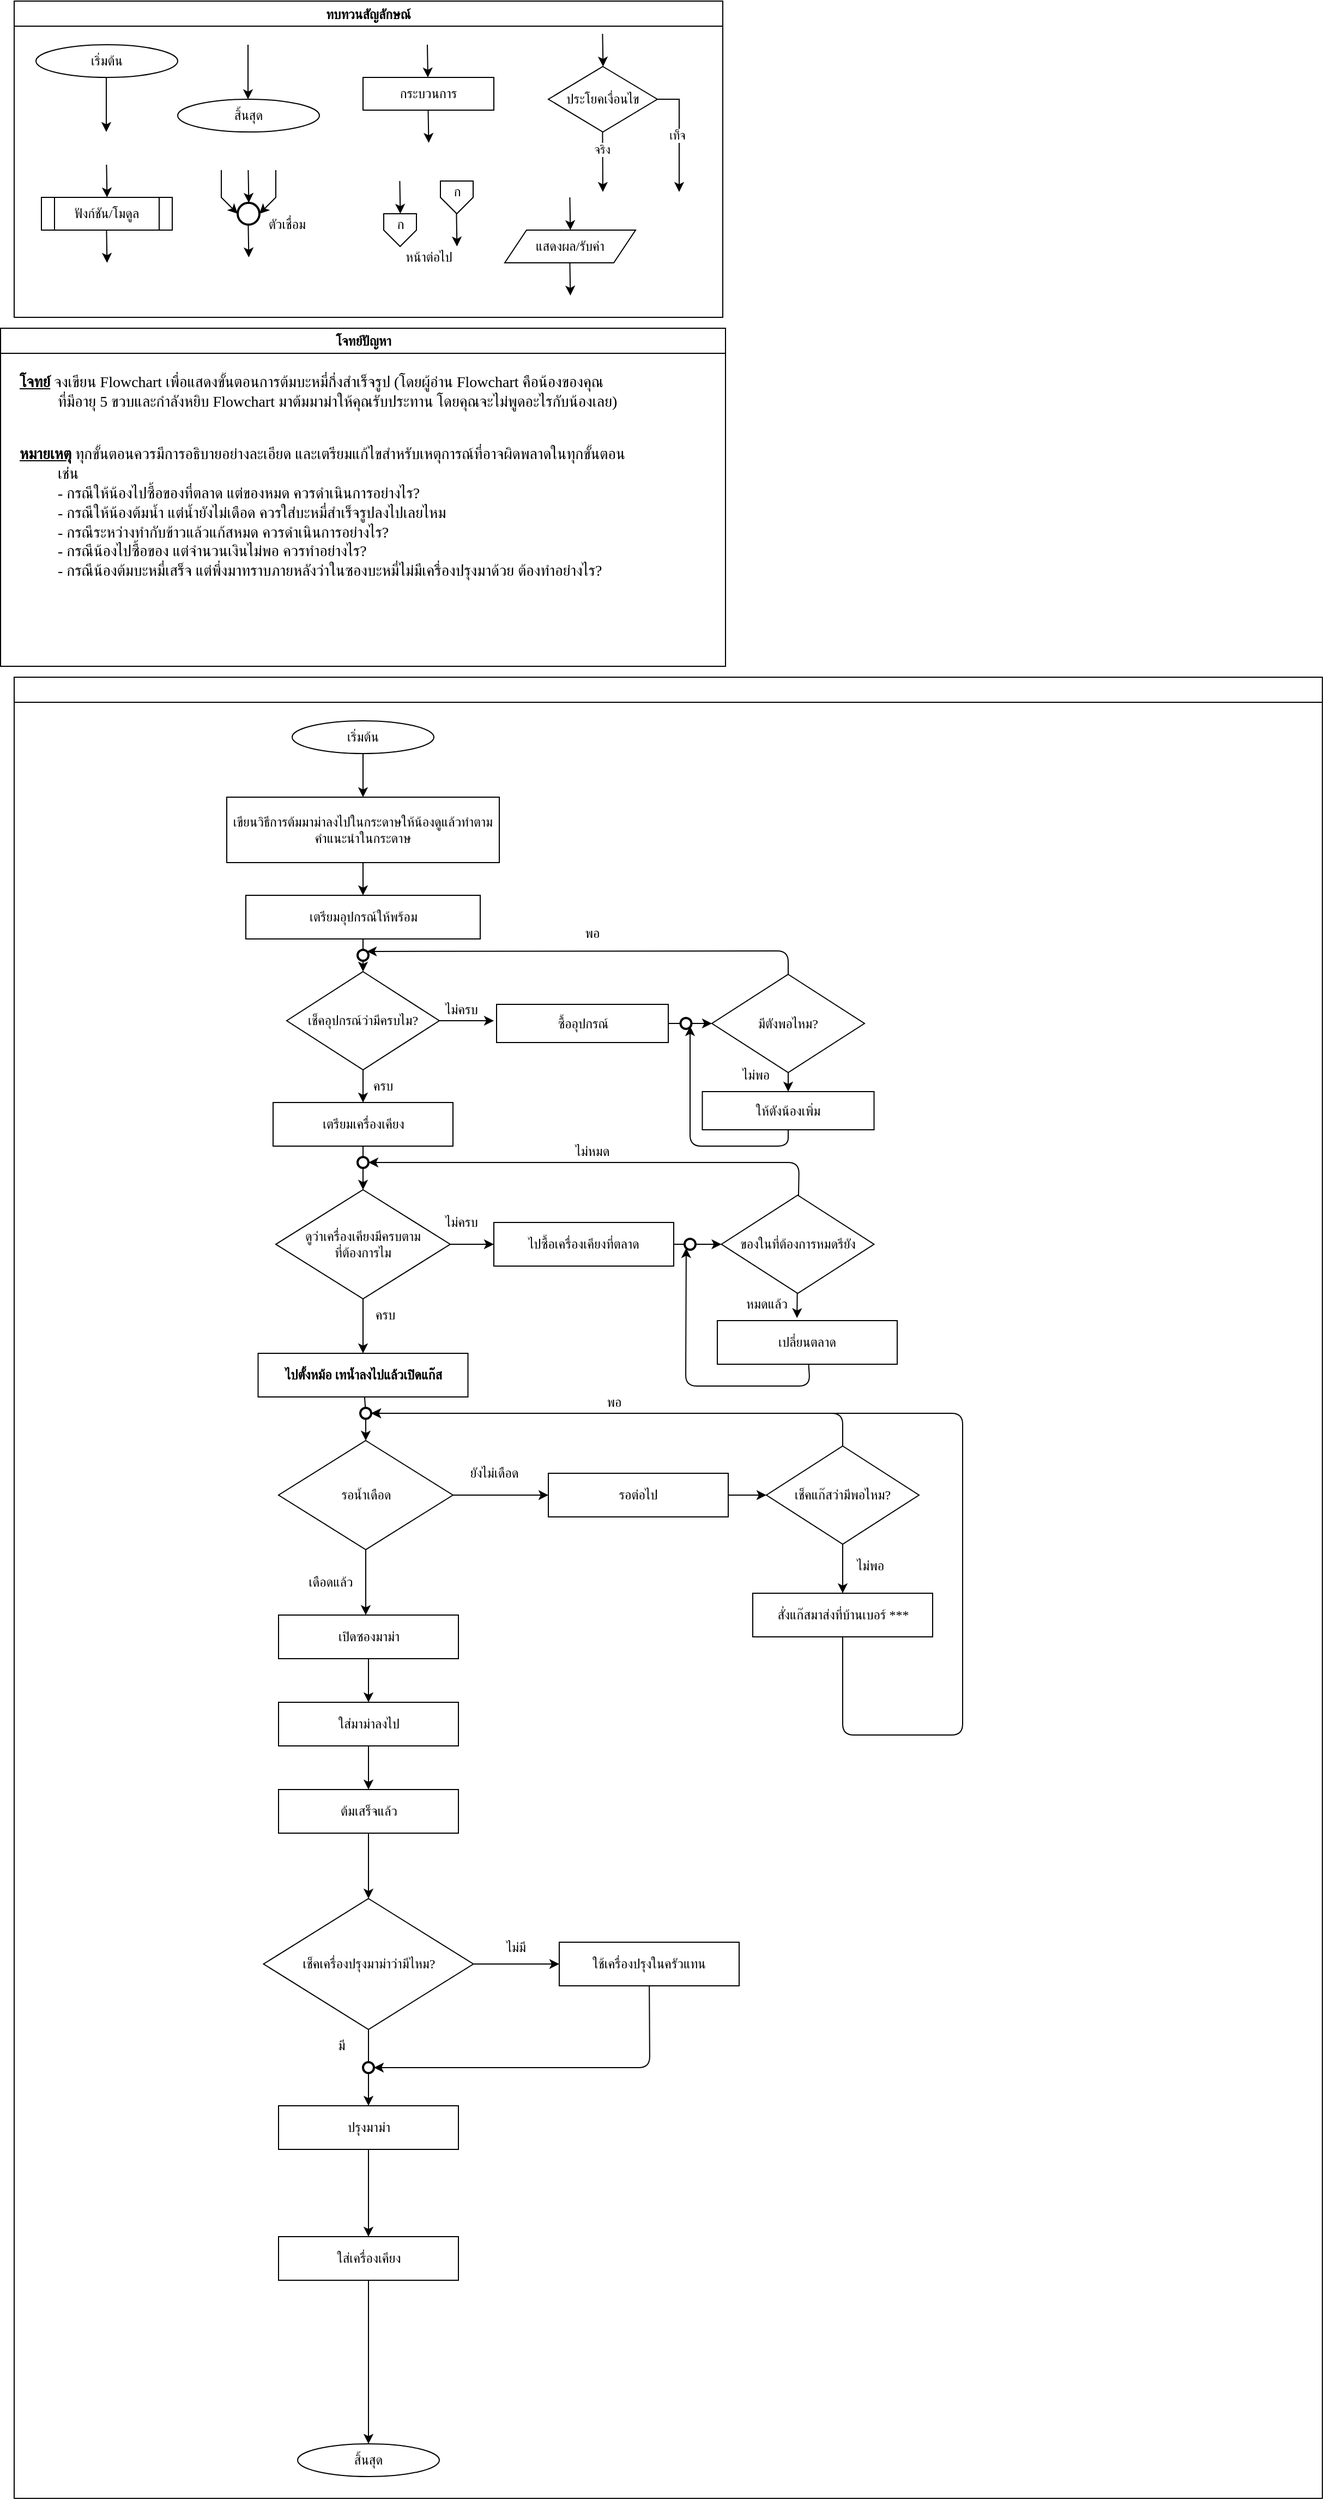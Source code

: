 <mxfile>
    <diagram id="C5RBs43oDa-KdzZeNtuy" name="Page-1">
        <mxGraphModel dx="1453" dy="473" grid="1" gridSize="10" guides="1" tooltips="1" connect="1" arrows="1" fold="1" page="1" pageScale="1" pageWidth="827" pageHeight="1169" math="0" shadow="0">
            <root>
                <mxCell id="WIyWlLk6GJQsqaUBKTNV-0"/>
                <mxCell id="WIyWlLk6GJQsqaUBKTNV-1" parent="WIyWlLk6GJQsqaUBKTNV-0"/>
                <mxCell id="M7CGMbNuYNeq0SnUNNgH-6" value="ทบทวนสัญลักษณ์" style="swimlane;fontFamily=Sarabun;fontSource=https%3A%2F%2Ffonts.googleapis.com%2Fcss%3Ffamily%3DSarabun;" parent="WIyWlLk6GJQsqaUBKTNV-1" vertex="1">
                    <mxGeometry x="-720" y="20" width="650" height="290" as="geometry"/>
                </mxCell>
                <mxCell id="M7CGMbNuYNeq0SnUNNgH-2" value="&lt;font data-font-src=&quot;https://fonts.googleapis.com/css?family=Sarabun&quot; face=&quot;Sarabun&quot;&gt;เริ่มต้น&lt;/font&gt;" style="ellipse;whiteSpace=wrap;html=1;" parent="M7CGMbNuYNeq0SnUNNgH-6" vertex="1">
                    <mxGeometry x="20" y="40" width="130" height="30" as="geometry"/>
                </mxCell>
                <mxCell id="M7CGMbNuYNeq0SnUNNgH-5" value="" style="endArrow=classic;html=1;rounded=0;" parent="M7CGMbNuYNeq0SnUNNgH-6" edge="1">
                    <mxGeometry width="50" height="50" relative="1" as="geometry">
                        <mxPoint x="84.5" y="70" as="sourcePoint"/>
                        <mxPoint x="84.5" y="120" as="targetPoint"/>
                    </mxGeometry>
                </mxCell>
                <mxCell id="M7CGMbNuYNeq0SnUNNgH-3" value="&lt;font face=&quot;Sarabun&quot;&gt;สิ้นสุด&lt;/font&gt;" style="ellipse;whiteSpace=wrap;html=1;" parent="M7CGMbNuYNeq0SnUNNgH-6" vertex="1">
                    <mxGeometry x="150" y="90" width="130" height="30" as="geometry"/>
                </mxCell>
                <mxCell id="M7CGMbNuYNeq0SnUNNgH-4" value="" style="endArrow=classic;html=1;rounded=0;" parent="M7CGMbNuYNeq0SnUNNgH-6" edge="1">
                    <mxGeometry width="50" height="50" relative="1" as="geometry">
                        <mxPoint x="214.5" y="40" as="sourcePoint"/>
                        <mxPoint x="214.5" y="90" as="targetPoint"/>
                    </mxGeometry>
                </mxCell>
                <mxCell id="mvioNwK95yMqdUQ73LqQ-0" value="กระบวนการ" style="rounded=0;whiteSpace=wrap;html=1;fontFamily=Sarabun;fontSource=https%3A%2F%2Ffonts.googleapis.com%2Fcss%3Ffamily%3DSarabun;" parent="M7CGMbNuYNeq0SnUNNgH-6" vertex="1">
                    <mxGeometry x="320" y="70" width="120" height="30" as="geometry"/>
                </mxCell>
                <mxCell id="mvioNwK95yMqdUQ73LqQ-1" value="" style="endArrow=classic;html=1;rounded=0;" parent="M7CGMbNuYNeq0SnUNNgH-6" edge="1">
                    <mxGeometry width="50" height="50" relative="1" as="geometry">
                        <mxPoint x="379" y="40" as="sourcePoint"/>
                        <mxPoint x="379.5" y="70" as="targetPoint"/>
                    </mxGeometry>
                </mxCell>
                <mxCell id="mvioNwK95yMqdUQ73LqQ-2" value="" style="endArrow=classic;html=1;rounded=0;" parent="M7CGMbNuYNeq0SnUNNgH-6" edge="1">
                    <mxGeometry width="50" height="50" relative="1" as="geometry">
                        <mxPoint x="379.75" y="100" as="sourcePoint"/>
                        <mxPoint x="380.25" y="130" as="targetPoint"/>
                    </mxGeometry>
                </mxCell>
                <mxCell id="mvioNwK95yMqdUQ73LqQ-3" value="ประโยคเงื่อนไข" style="rhombus;whiteSpace=wrap;html=1;fontFamily=Sarabun;fontSource=https%3A%2F%2Ffonts.googleapis.com%2Fcss%3Ffamily%3DSarabun;" parent="M7CGMbNuYNeq0SnUNNgH-6" vertex="1">
                    <mxGeometry x="490" y="60" width="100" height="60" as="geometry"/>
                </mxCell>
                <mxCell id="mvioNwK95yMqdUQ73LqQ-4" value="" style="endArrow=classic;html=1;rounded=0;" parent="M7CGMbNuYNeq0SnUNNgH-6" edge="1">
                    <mxGeometry width="50" height="50" relative="1" as="geometry">
                        <mxPoint x="539.71" y="30" as="sourcePoint"/>
                        <mxPoint x="540.21" y="60" as="targetPoint"/>
                    </mxGeometry>
                </mxCell>
                <mxCell id="mvioNwK95yMqdUQ73LqQ-5" value="" style="endArrow=classic;html=1;rounded=0;" parent="M7CGMbNuYNeq0SnUNNgH-6" edge="1">
                    <mxGeometry width="50" height="50" relative="1" as="geometry">
                        <mxPoint x="539.71" y="120" as="sourcePoint"/>
                        <mxPoint x="540" y="175" as="targetPoint"/>
                    </mxGeometry>
                </mxCell>
                <mxCell id="mvioNwK95yMqdUQ73LqQ-7" value="จริง" style="edgeLabel;html=1;align=center;verticalAlign=middle;resizable=0;points=[];fontFamily=Sarabun;fontSource=https%3A%2F%2Ffonts.googleapis.com%2Fcss%3Ffamily%3DSarabun;" parent="mvioNwK95yMqdUQ73LqQ-5" vertex="1" connectable="0">
                    <mxGeometry x="-0.414" y="-1" relative="1" as="geometry">
                        <mxPoint as="offset"/>
                    </mxGeometry>
                </mxCell>
                <mxCell id="mvioNwK95yMqdUQ73LqQ-6" value="" style="endArrow=classic;html=1;rounded=0;exitX=1;exitY=0.5;exitDx=0;exitDy=0;" parent="M7CGMbNuYNeq0SnUNNgH-6" source="mvioNwK95yMqdUQ73LqQ-3" edge="1">
                    <mxGeometry width="50" height="50" relative="1" as="geometry">
                        <mxPoint x="620" y="95" as="sourcePoint"/>
                        <mxPoint x="610" y="175" as="targetPoint"/>
                        <Array as="points">
                            <mxPoint x="610" y="90"/>
                        </Array>
                    </mxGeometry>
                </mxCell>
                <mxCell id="mvioNwK95yMqdUQ73LqQ-8" value="&lt;font data-font-src=&quot;https://fonts.googleapis.com/css?family=Sarabun&quot; face=&quot;Sarabun&quot;&gt;เท็จ&lt;/font&gt;" style="edgeLabel;html=1;align=center;verticalAlign=middle;resizable=0;points=[];" parent="mvioNwK95yMqdUQ73LqQ-6" vertex="1" connectable="0">
                    <mxGeometry x="-0.002" y="-2" relative="1" as="geometry">
                        <mxPoint as="offset"/>
                    </mxGeometry>
                </mxCell>
                <mxCell id="mvioNwK95yMqdUQ73LqQ-9" value="&lt;font data-font-src=&quot;https://fonts.googleapis.com/css?family=Sarabun&quot; face=&quot;Sarabun&quot;&gt;ฟังก์ชัน/โมดูล&lt;/font&gt;" style="shape=process;whiteSpace=wrap;html=1;backgroundOutline=1;" parent="M7CGMbNuYNeq0SnUNNgH-6" vertex="1">
                    <mxGeometry x="25" y="180" width="120" height="30" as="geometry"/>
                </mxCell>
                <mxCell id="mvioNwK95yMqdUQ73LqQ-11" value="" style="endArrow=classic;html=1;rounded=0;" parent="M7CGMbNuYNeq0SnUNNgH-6" edge="1">
                    <mxGeometry width="50" height="50" relative="1" as="geometry">
                        <mxPoint x="84.71" y="150" as="sourcePoint"/>
                        <mxPoint x="85.21" y="180" as="targetPoint"/>
                    </mxGeometry>
                </mxCell>
                <mxCell id="mvioNwK95yMqdUQ73LqQ-12" value="" style="endArrow=classic;html=1;rounded=0;" parent="M7CGMbNuYNeq0SnUNNgH-6" edge="1">
                    <mxGeometry width="50" height="50" relative="1" as="geometry">
                        <mxPoint x="84.71" y="210" as="sourcePoint"/>
                        <mxPoint x="85.21" y="240" as="targetPoint"/>
                    </mxGeometry>
                </mxCell>
                <mxCell id="mvioNwK95yMqdUQ73LqQ-13" value="" style="strokeWidth=2;html=1;shape=mxgraph.flowchart.start_2;whiteSpace=wrap;" parent="M7CGMbNuYNeq0SnUNNgH-6" vertex="1">
                    <mxGeometry x="205" y="185" width="20" height="20" as="geometry"/>
                </mxCell>
                <mxCell id="mvioNwK95yMqdUQ73LqQ-16" value="" style="endArrow=classic;html=1;rounded=0;" parent="M7CGMbNuYNeq0SnUNNgH-6" edge="1">
                    <mxGeometry width="50" height="50" relative="1" as="geometry">
                        <mxPoint x="214.71" y="155" as="sourcePoint"/>
                        <mxPoint x="215.21" y="185" as="targetPoint"/>
                    </mxGeometry>
                </mxCell>
                <mxCell id="mvioNwK95yMqdUQ73LqQ-17" value="" style="endArrow=classic;html=1;rounded=0;entryX=0;entryY=0.5;entryDx=0;entryDy=0;entryPerimeter=0;" parent="M7CGMbNuYNeq0SnUNNgH-6" target="mvioNwK95yMqdUQ73LqQ-13" edge="1">
                    <mxGeometry width="50" height="50" relative="1" as="geometry">
                        <mxPoint x="190.0" y="155" as="sourcePoint"/>
                        <mxPoint x="190.5" y="185" as="targetPoint"/>
                        <Array as="points">
                            <mxPoint x="190" y="180"/>
                        </Array>
                    </mxGeometry>
                </mxCell>
                <mxCell id="mvioNwK95yMqdUQ73LqQ-18" value="" style="endArrow=classic;html=1;rounded=0;entryX=1;entryY=0.5;entryDx=0;entryDy=0;entryPerimeter=0;" parent="M7CGMbNuYNeq0SnUNNgH-6" target="mvioNwK95yMqdUQ73LqQ-13" edge="1">
                    <mxGeometry width="50" height="50" relative="1" as="geometry">
                        <mxPoint x="240.0" y="155" as="sourcePoint"/>
                        <mxPoint x="240.5" y="185" as="targetPoint"/>
                        <Array as="points">
                            <mxPoint x="240" y="180"/>
                        </Array>
                    </mxGeometry>
                </mxCell>
                <mxCell id="mvioNwK95yMqdUQ73LqQ-19" value="" style="endArrow=classic;html=1;rounded=0;" parent="M7CGMbNuYNeq0SnUNNgH-6" edge="1">
                    <mxGeometry width="50" height="50" relative="1" as="geometry">
                        <mxPoint x="214.71" y="205" as="sourcePoint"/>
                        <mxPoint x="215.21" y="235" as="targetPoint"/>
                    </mxGeometry>
                </mxCell>
                <mxCell id="mvioNwK95yMqdUQ73LqQ-20" value="&lt;font data-font-src=&quot;https://fonts.googleapis.com/css?family=Sarabun&quot; face=&quot;Sarabun&quot;&gt;ตัวเชื่อม&lt;/font&gt;" style="text;html=1;align=center;verticalAlign=middle;resizable=0;points=[];autosize=1;strokeColor=none;fillColor=none;" parent="M7CGMbNuYNeq0SnUNNgH-6" vertex="1">
                    <mxGeometry x="220" y="190" width="60" height="30" as="geometry"/>
                </mxCell>
                <mxCell id="mvioNwK95yMqdUQ73LqQ-25" value="" style="endArrow=classic;html=1;rounded=0;" parent="M7CGMbNuYNeq0SnUNNgH-6" edge="1">
                    <mxGeometry width="50" height="50" relative="1" as="geometry">
                        <mxPoint x="353.71" y="165" as="sourcePoint"/>
                        <mxPoint x="354.21" y="195" as="targetPoint"/>
                    </mxGeometry>
                </mxCell>
                <mxCell id="mvioNwK95yMqdUQ73LqQ-21" value="" style="verticalLabelPosition=bottom;verticalAlign=top;html=1;shape=offPageConnector;rounded=0;size=0.5;" parent="M7CGMbNuYNeq0SnUNNgH-6" vertex="1">
                    <mxGeometry x="339" y="195" width="30" height="30" as="geometry"/>
                </mxCell>
                <mxCell id="mvioNwK95yMqdUQ73LqQ-26" value="" style="endArrow=classic;html=1;rounded=0;" parent="M7CGMbNuYNeq0SnUNNgH-6" edge="1">
                    <mxGeometry width="50" height="50" relative="1" as="geometry">
                        <mxPoint x="405.71" y="195" as="sourcePoint"/>
                        <mxPoint x="406.21" y="225" as="targetPoint"/>
                    </mxGeometry>
                </mxCell>
                <mxCell id="mvioNwK95yMqdUQ73LqQ-27" value="" style="verticalLabelPosition=bottom;verticalAlign=top;html=1;shape=offPageConnector;rounded=0;size=0.5;" parent="M7CGMbNuYNeq0SnUNNgH-6" vertex="1">
                    <mxGeometry x="391" y="165" width="30" height="30" as="geometry"/>
                </mxCell>
                <mxCell id="mvioNwK95yMqdUQ73LqQ-28" value="หน้าต่อไป" style="text;html=1;align=center;verticalAlign=middle;resizable=0;points=[];autosize=1;strokeColor=none;fillColor=none;fontFamily=Sarabun;fontSource=https%3A%2F%2Ffonts.googleapis.com%2Fcss%3Ffamily%3DSarabun;" parent="M7CGMbNuYNeq0SnUNNgH-6" vertex="1">
                    <mxGeometry x="345" y="220" width="70" height="30" as="geometry"/>
                </mxCell>
                <mxCell id="mvioNwK95yMqdUQ73LqQ-29" value="ก" style="text;html=1;align=center;verticalAlign=middle;resizable=0;points=[];autosize=1;strokeColor=none;fillColor=none;fontFamily=Sarabun;fontSource=https%3A%2F%2Ffonts.googleapis.com%2Fcss%3Ffamily%3DSarabun;" parent="M7CGMbNuYNeq0SnUNNgH-6" vertex="1">
                    <mxGeometry x="339" y="190" width="30" height="30" as="geometry"/>
                </mxCell>
                <mxCell id="mvioNwK95yMqdUQ73LqQ-30" value="ก" style="text;html=1;align=center;verticalAlign=middle;resizable=0;points=[];autosize=1;strokeColor=none;fillColor=none;fontFamily=Sarabun;fontSource=https%3A%2F%2Ffonts.googleapis.com%2Fcss%3Ffamily%3DSarabun;" parent="M7CGMbNuYNeq0SnUNNgH-6" vertex="1">
                    <mxGeometry x="391" y="160" width="30" height="30" as="geometry"/>
                </mxCell>
                <mxCell id="mvioNwK95yMqdUQ73LqQ-32" value="แสดงผล/รับค่า" style="shape=parallelogram;perimeter=parallelogramPerimeter;whiteSpace=wrap;html=1;fixedSize=1;fontFamily=Sarabun;fontSource=https%3A%2F%2Ffonts.googleapis.com%2Fcss%3Ffamily%3DSarabun;" parent="M7CGMbNuYNeq0SnUNNgH-6" vertex="1">
                    <mxGeometry x="450" y="210" width="120" height="30" as="geometry"/>
                </mxCell>
                <mxCell id="mvioNwK95yMqdUQ73LqQ-33" value="" style="endArrow=classic;html=1;rounded=0;" parent="M7CGMbNuYNeq0SnUNNgH-6" edge="1">
                    <mxGeometry width="50" height="50" relative="1" as="geometry">
                        <mxPoint x="509.71" y="180" as="sourcePoint"/>
                        <mxPoint x="510.21" y="210" as="targetPoint"/>
                    </mxGeometry>
                </mxCell>
                <mxCell id="mvioNwK95yMqdUQ73LqQ-34" value="" style="endArrow=classic;html=1;rounded=0;" parent="M7CGMbNuYNeq0SnUNNgH-6" edge="1">
                    <mxGeometry width="50" height="50" relative="1" as="geometry">
                        <mxPoint x="509.71" y="240" as="sourcePoint"/>
                        <mxPoint x="510.21" y="270" as="targetPoint"/>
                    </mxGeometry>
                </mxCell>
                <mxCell id="mvioNwK95yMqdUQ73LqQ-36" value="" style="swimlane;fontFamily=Sarabun;fontSource=https%3A%2F%2Ffonts.googleapis.com%2Fcss%3Ffamily%3DSarabun;" parent="WIyWlLk6GJQsqaUBKTNV-1" vertex="1">
                    <mxGeometry x="-720" y="640" width="1200" height="1670" as="geometry"/>
                </mxCell>
                <mxCell id="1" style="edgeStyle=none;html=1;" parent="mvioNwK95yMqdUQ73LqQ-36" source="mvioNwK95yMqdUQ73LqQ-35" target="0" edge="1">
                    <mxGeometry relative="1" as="geometry"/>
                </mxCell>
                <mxCell id="mvioNwK95yMqdUQ73LqQ-35" value="&lt;font data-font-src=&quot;https://fonts.googleapis.com/css?family=Sarabun&quot; face=&quot;Sarabun&quot;&gt;เริ่มต้น&lt;/font&gt;" style="ellipse;whiteSpace=wrap;html=1;" parent="mvioNwK95yMqdUQ73LqQ-36" vertex="1">
                    <mxGeometry x="255" y="40" width="130" height="30" as="geometry"/>
                </mxCell>
                <mxCell id="mvioNwK95yMqdUQ73LqQ-69" value="&lt;font face=&quot;Sarabun&quot;&gt;สิ้นสุด&lt;/font&gt;" style="ellipse;whiteSpace=wrap;html=1;" parent="mvioNwK95yMqdUQ73LqQ-36" vertex="1">
                    <mxGeometry x="260" y="1620" width="130" height="30" as="geometry"/>
                </mxCell>
                <mxCell id="3" style="edgeStyle=none;html=1;entryX=0.5;entryY=0;entryDx=0;entryDy=0;" parent="mvioNwK95yMqdUQ73LqQ-36" source="0" target="2" edge="1">
                    <mxGeometry relative="1" as="geometry"/>
                </mxCell>
                <mxCell id="0" value="เขียนวิธีการต้มมาม่าลงไปในกระดาษให้น้องดูแล้วทำตามคำแนะนำในกระดาษ" style="rounded=0;whiteSpace=wrap;html=1;fontFamily=Sarabun;fontSource=https%3A%2F%2Ffonts.googleapis.com%2Fcss%3Ffamily%3DSarabun;" parent="mvioNwK95yMqdUQ73LqQ-36" vertex="1">
                    <mxGeometry x="195" y="110" width="250" height="60" as="geometry"/>
                </mxCell>
                <mxCell id="6" style="edgeStyle=none;html=1;entryX=0.5;entryY=0;entryDx=0;entryDy=0;startArrow=none;" parent="mvioNwK95yMqdUQ73LqQ-36" target="4" edge="1">
                    <mxGeometry relative="1" as="geometry">
                        <mxPoint x="320" y="260" as="sourcePoint"/>
                    </mxGeometry>
                </mxCell>
                <mxCell id="2" value="เตรียมอุปกรณ์ให้พร้อม" style="rounded=0;whiteSpace=wrap;html=1;fontFamily=Sarabun;fontSource=https%3A%2F%2Ffonts.googleapis.com%2Fcss%3Ffamily%3DSarabun;" parent="mvioNwK95yMqdUQ73LqQ-36" vertex="1">
                    <mxGeometry x="212.5" y="200" width="215" height="40" as="geometry"/>
                </mxCell>
                <mxCell id="49" style="edgeStyle=none;html=1;entryX=0.5;entryY=0;entryDx=0;entryDy=0;" parent="mvioNwK95yMqdUQ73LqQ-36" source="4" target="15" edge="1">
                    <mxGeometry relative="1" as="geometry"/>
                </mxCell>
                <mxCell id="4" value="เช็คอุปกรณ์ว่ามีครบไม?" style="rhombus;whiteSpace=wrap;html=1;fontFamily=Sarabun;fontSource=https%3A%2F%2Ffonts.googleapis.com%2Fcss%3Ffamily%3DSarabun;" parent="mvioNwK95yMqdUQ73LqQ-36" vertex="1">
                    <mxGeometry x="250" y="270" width="140" height="90" as="geometry"/>
                </mxCell>
                <mxCell id="12" value="" style="edgeStyle=none;html=1;entryX=0.5;entryY=0;entryDx=0;entryDy=0;endArrow=none;" parent="mvioNwK95yMqdUQ73LqQ-36" source="2" edge="1">
                    <mxGeometry relative="1" as="geometry">
                        <mxPoint x="-400" y="880" as="sourcePoint"/>
                        <mxPoint x="320" y="250" as="targetPoint"/>
                    </mxGeometry>
                </mxCell>
                <mxCell id="8" style="edgeStyle=none;html=1;exitX=1;exitY=0.5;exitDx=0;exitDy=0;entryX=0;entryY=0.5;entryDx=0;entryDy=0;" parent="mvioNwK95yMqdUQ73LqQ-36" source="4" edge="1">
                    <mxGeometry relative="1" as="geometry">
                        <mxPoint x="440" y="315" as="targetPoint"/>
                    </mxGeometry>
                </mxCell>
                <mxCell id="17" style="edgeStyle=none;html=1;entryX=0.5;entryY=0;entryDx=0;entryDy=0;startArrow=none;" parent="mvioNwK95yMqdUQ73LqQ-36" source="22" target="16" edge="1">
                    <mxGeometry relative="1" as="geometry"/>
                </mxCell>
                <mxCell id="15" value="เตรียมเครื่องเคียง" style="rounded=0;whiteSpace=wrap;html=1;fontFamily=Sarabun;fontSource=https%3A%2F%2Ffonts.googleapis.com%2Fcss%3Ffamily%3DSarabun;" parent="mvioNwK95yMqdUQ73LqQ-36" vertex="1">
                    <mxGeometry x="237.5" y="390" width="165" height="40" as="geometry"/>
                </mxCell>
                <mxCell id="20" style="edgeStyle=none;html=1;entryX=0;entryY=0.5;entryDx=0;entryDy=0;" parent="mvioNwK95yMqdUQ73LqQ-36" source="16" target="19" edge="1">
                    <mxGeometry relative="1" as="geometry"/>
                </mxCell>
                <mxCell id="16" value="ดูว่าเครื่องเคียงมีครบตาม&lt;br&gt;ที่ต้องการไม" style="rhombus;whiteSpace=wrap;html=1;fontFamily=Sarabun;fontSource=https%3A%2F%2Ffonts.googleapis.com%2Fcss%3Ffamily%3DSarabun;" parent="mvioNwK95yMqdUQ73LqQ-36" vertex="1">
                    <mxGeometry x="240" y="470" width="160" height="100" as="geometry"/>
                </mxCell>
                <mxCell id="81" style="edgeStyle=none;html=1;entryX=0;entryY=0.5;entryDx=0;entryDy=0;startArrow=none;" edge="1" parent="mvioNwK95yMqdUQ73LqQ-36" source="93" target="80">
                    <mxGeometry relative="1" as="geometry"/>
                </mxCell>
                <mxCell id="19" value="ไปซื้อเครื่องเคียงที่ตลาด" style="rounded=0;whiteSpace=wrap;html=1;fontFamily=Sarabun;fontSource=https%3A%2F%2Ffonts.googleapis.com%2Fcss%3Ffamily%3DSarabun;" parent="mvioNwK95yMqdUQ73LqQ-36" vertex="1">
                    <mxGeometry x="440" y="500" width="165" height="40" as="geometry"/>
                </mxCell>
                <mxCell id="22" value="" style="strokeWidth=2;html=1;shape=mxgraph.flowchart.start_2;whiteSpace=wrap;" parent="mvioNwK95yMqdUQ73LqQ-36" vertex="1">
                    <mxGeometry x="315" y="440" width="10" height="10" as="geometry"/>
                </mxCell>
                <mxCell id="23" value="" style="edgeStyle=none;html=1;entryX=0.5;entryY=0;entryDx=0;entryDy=0;endArrow=none;" parent="mvioNwK95yMqdUQ73LqQ-36" source="15" target="22" edge="1">
                    <mxGeometry relative="1" as="geometry">
                        <mxPoint x="-400" y="1070" as="sourcePoint"/>
                        <mxPoint x="-400" y="1110" as="targetPoint"/>
                    </mxGeometry>
                </mxCell>
                <mxCell id="27" value="ครบ" style="text;html=1;align=center;verticalAlign=middle;resizable=0;points=[];autosize=1;strokeColor=none;fillColor=none;" parent="mvioNwK95yMqdUQ73LqQ-36" vertex="1">
                    <mxGeometry x="320" y="570" width="40" height="30" as="geometry"/>
                </mxCell>
                <mxCell id="28" value="ครบ" style="text;html=1;align=center;verticalAlign=middle;resizable=0;points=[];autosize=1;strokeColor=none;fillColor=none;" parent="mvioNwK95yMqdUQ73LqQ-36" vertex="1">
                    <mxGeometry x="317.5" y="360" width="40" height="30" as="geometry"/>
                </mxCell>
                <mxCell id="29" value="ไม่ครบ" style="text;html=1;align=center;verticalAlign=middle;resizable=0;points=[];autosize=1;strokeColor=none;fillColor=none;" parent="mvioNwK95yMqdUQ73LqQ-36" vertex="1">
                    <mxGeometry x="380" y="290" width="60" height="30" as="geometry"/>
                </mxCell>
                <mxCell id="40" style="edgeStyle=none;html=1;startArrow=none;" parent="mvioNwK95yMqdUQ73LqQ-36" source="44" target="39" edge="1">
                    <mxGeometry relative="1" as="geometry"/>
                </mxCell>
                <mxCell id="36" value="ไปตั้งหม้อ เทน้ำลงไปแล้วเปิดแก๊ส" style="rounded=0;whiteSpace=wrap;html=1;fontFamily=Sarabun;fontSource=https%3A%2F%2Ffonts.googleapis.com%2Fcss%3Ffamily%3DSarabun;fontStyle=1" parent="mvioNwK95yMqdUQ73LqQ-36" vertex="1">
                    <mxGeometry x="223.75" y="620" width="192.5" height="40" as="geometry"/>
                </mxCell>
                <mxCell id="39" value="รอน้ำเดือด" style="rhombus;whiteSpace=wrap;html=1;fontFamily=Sarabun;fontSource=https%3A%2F%2Ffonts.googleapis.com%2Fcss%3Ffamily%3DSarabun;" parent="mvioNwK95yMqdUQ73LqQ-36" vertex="1">
                    <mxGeometry x="242.5" y="700" width="160" height="100" as="geometry"/>
                </mxCell>
                <mxCell id="99" style="edgeStyle=none;html=1;" edge="1" parent="mvioNwK95yMqdUQ73LqQ-36" source="43" target="98">
                    <mxGeometry relative="1" as="geometry"/>
                </mxCell>
                <mxCell id="43" value="รอต่อไป" style="rounded=0;whiteSpace=wrap;html=1;fontFamily=Sarabun;fontSource=https%3A%2F%2Ffonts.googleapis.com%2Fcss%3Ffamily%3DSarabun;" parent="mvioNwK95yMqdUQ73LqQ-36" vertex="1">
                    <mxGeometry x="490" y="730" width="165" height="40" as="geometry"/>
                </mxCell>
                <mxCell id="44" value="" style="strokeWidth=2;html=1;shape=mxgraph.flowchart.start_2;whiteSpace=wrap;" parent="mvioNwK95yMqdUQ73LqQ-36" vertex="1">
                    <mxGeometry x="317.5" y="670" width="10" height="10" as="geometry"/>
                </mxCell>
                <mxCell id="45" value="" style="edgeStyle=none;html=1;endArrow=none;" parent="mvioNwK95yMqdUQ73LqQ-36" source="36" target="44" edge="1">
                    <mxGeometry relative="1" as="geometry">
                        <mxPoint x="-399.545" y="1300" as="sourcePoint"/>
                        <mxPoint x="-398.62" y="1340.7" as="targetPoint"/>
                    </mxGeometry>
                </mxCell>
                <mxCell id="47" value="" style="strokeWidth=2;html=1;shape=mxgraph.flowchart.start_2;whiteSpace=wrap;" parent="mvioNwK95yMqdUQ73LqQ-36" vertex="1">
                    <mxGeometry x="315" y="250" width="10" height="10" as="geometry"/>
                </mxCell>
                <mxCell id="51" value="เดือดแล้ว" style="text;html=1;align=center;verticalAlign=middle;resizable=0;points=[];autosize=1;strokeColor=none;fillColor=none;" parent="mvioNwK95yMqdUQ73LqQ-36" vertex="1">
                    <mxGeometry x="255" y="815" width="70" height="30" as="geometry"/>
                </mxCell>
                <mxCell id="55" style="edgeStyle=none;html=1;entryX=0.5;entryY=0;entryDx=0;entryDy=0;" parent="mvioNwK95yMqdUQ73LqQ-36" source="53" edge="1">
                    <mxGeometry relative="1" as="geometry">
                        <mxPoint x="325" y="940" as="targetPoint"/>
                    </mxGeometry>
                </mxCell>
                <mxCell id="53" value="เปิดซองมาม่า" style="rounded=0;whiteSpace=wrap;html=1;fontFamily=Sarabun;fontSource=https%3A%2F%2Ffonts.googleapis.com%2Fcss%3Ffamily%3DSarabun;" parent="mvioNwK95yMqdUQ73LqQ-36" vertex="1">
                    <mxGeometry x="242.5" y="860" width="165" height="40" as="geometry"/>
                </mxCell>
                <mxCell id="69" style="edgeStyle=none;html=1;entryX=0.855;entryY=0.145;entryDx=0;entryDy=0;entryPerimeter=0;" edge="1" parent="mvioNwK95yMqdUQ73LqQ-36" source="67" target="47">
                    <mxGeometry relative="1" as="geometry">
                        <Array as="points">
                            <mxPoint x="710" y="251"/>
                        </Array>
                    </mxGeometry>
                </mxCell>
                <mxCell id="67" value="มีตังพอไหม?" style="rhombus;whiteSpace=wrap;html=1;fontFamily=Sarabun;fontSource=https%3A%2F%2Ffonts.googleapis.com%2Fcss%3Ffamily%3DSarabun;" parent="mvioNwK95yMqdUQ73LqQ-36" vertex="1">
                    <mxGeometry x="640" y="272.5" width="140" height="90" as="geometry"/>
                </mxCell>
                <mxCell id="70" value="พอ" style="text;html=1;align=center;verticalAlign=middle;resizable=0;points=[];autosize=1;strokeColor=none;fillColor=none;" vertex="1" parent="mvioNwK95yMqdUQ73LqQ-36">
                    <mxGeometry x="510" y="220" width="40" height="30" as="geometry"/>
                </mxCell>
                <mxCell id="72" style="edgeStyle=none;html=1;entryX=0;entryY=0.5;entryDx=0;entryDy=0;startArrow=none;" edge="1" parent="mvioNwK95yMqdUQ73LqQ-36" source="90" target="67">
                    <mxGeometry relative="1" as="geometry"/>
                </mxCell>
                <mxCell id="71" value="ซื้ออุปกรณ์" style="rounded=0;whiteSpace=wrap;html=1;fontFamily=Sarabun;fontSource=https%3A%2F%2Ffonts.googleapis.com%2Fcss%3Ffamily%3DSarabun;" vertex="1" parent="mvioNwK95yMqdUQ73LqQ-36">
                    <mxGeometry x="442.5" y="300" width="157.5" height="35" as="geometry"/>
                </mxCell>
                <mxCell id="74" value="ให้ตังน้องเพิ่ม" style="rounded=0;whiteSpace=wrap;html=1;fontFamily=Sarabun;fontSource=https%3A%2F%2Ffonts.googleapis.com%2Fcss%3Ffamily%3DSarabun;" vertex="1" parent="mvioNwK95yMqdUQ73LqQ-36">
                    <mxGeometry x="631.25" y="380" width="157.5" height="35" as="geometry"/>
                </mxCell>
                <mxCell id="79" value="ไม่พอ" style="text;html=1;align=center;verticalAlign=middle;resizable=0;points=[];autosize=1;strokeColor=none;fillColor=none;" vertex="1" parent="mvioNwK95yMqdUQ73LqQ-36">
                    <mxGeometry x="655" y="350" width="50" height="30" as="geometry"/>
                </mxCell>
                <mxCell id="73" style="edgeStyle=none;html=1;entryX=0.5;entryY=0;entryDx=0;entryDy=0;" edge="1" parent="mvioNwK95yMqdUQ73LqQ-36" source="67" target="74">
                    <mxGeometry relative="1" as="geometry">
                        <mxPoint x="710" y="380" as="targetPoint"/>
                    </mxGeometry>
                </mxCell>
                <mxCell id="82" style="edgeStyle=none;html=1;entryX=1;entryY=0.5;entryDx=0;entryDy=0;entryPerimeter=0;" edge="1" parent="mvioNwK95yMqdUQ73LqQ-36" source="80" target="22">
                    <mxGeometry relative="1" as="geometry">
                        <Array as="points">
                            <mxPoint x="720" y="445"/>
                        </Array>
                    </mxGeometry>
                </mxCell>
                <mxCell id="80" value="ของในที่ต้องการหมดรึยัง" style="rhombus;whiteSpace=wrap;html=1;fontFamily=Sarabun;fontSource=https%3A%2F%2Ffonts.googleapis.com%2Fcss%3Ffamily%3DSarabun;" vertex="1" parent="mvioNwK95yMqdUQ73LqQ-36">
                    <mxGeometry x="648.75" y="475" width="140" height="90" as="geometry"/>
                </mxCell>
                <mxCell id="83" value="ไม่หมด" style="text;html=1;align=center;verticalAlign=middle;resizable=0;points=[];autosize=1;strokeColor=none;fillColor=none;" vertex="1" parent="mvioNwK95yMqdUQ73LqQ-36">
                    <mxGeometry x="500" y="420" width="60" height="30" as="geometry"/>
                </mxCell>
                <mxCell id="97" style="edgeStyle=none;html=1;entryX=0.145;entryY=0.855;entryDx=0;entryDy=0;entryPerimeter=0;" edge="1" parent="mvioNwK95yMqdUQ73LqQ-36" source="85" target="93">
                    <mxGeometry relative="1" as="geometry">
                        <Array as="points">
                            <mxPoint x="730" y="650"/>
                            <mxPoint x="616" y="650"/>
                        </Array>
                    </mxGeometry>
                </mxCell>
                <mxCell id="85" value="เปลี่ยนตลาด" style="rounded=0;whiteSpace=wrap;html=1;fontFamily=Sarabun;fontSource=https%3A%2F%2Ffonts.googleapis.com%2Fcss%3Ffamily%3DSarabun;" vertex="1" parent="mvioNwK95yMqdUQ73LqQ-36">
                    <mxGeometry x="645" y="590" width="165" height="40" as="geometry"/>
                </mxCell>
                <mxCell id="88" value="หมดแล้ว" style="text;html=1;align=center;verticalAlign=middle;resizable=0;points=[];autosize=1;strokeColor=none;fillColor=none;" vertex="1" parent="mvioNwK95yMqdUQ73LqQ-36">
                    <mxGeometry x="655" y="560" width="70" height="30" as="geometry"/>
                </mxCell>
                <mxCell id="90" value="" style="strokeWidth=2;html=1;shape=mxgraph.flowchart.start_2;whiteSpace=wrap;" vertex="1" parent="mvioNwK95yMqdUQ73LqQ-36">
                    <mxGeometry x="611.25" y="312.5" width="10" height="10" as="geometry"/>
                </mxCell>
                <mxCell id="91" value="" style="edgeStyle=none;html=1;entryX=0;entryY=0.5;entryDx=0;entryDy=0;endArrow=none;" edge="1" parent="mvioNwK95yMqdUQ73LqQ-36" source="71" target="90">
                    <mxGeometry relative="1" as="geometry">
                        <mxPoint x="-120" y="957.5" as="sourcePoint"/>
                        <mxPoint x="-80" y="957.5" as="targetPoint"/>
                    </mxGeometry>
                </mxCell>
                <mxCell id="93" value="" style="strokeWidth=2;html=1;shape=mxgraph.flowchart.start_2;whiteSpace=wrap;" vertex="1" parent="mvioNwK95yMqdUQ73LqQ-36">
                    <mxGeometry x="615" y="515" width="10" height="10" as="geometry"/>
                </mxCell>
                <mxCell id="94" value="" style="edgeStyle=none;html=1;entryX=0;entryY=0.5;entryDx=0;entryDy=0;endArrow=none;" edge="1" parent="mvioNwK95yMqdUQ73LqQ-36" source="19" target="93">
                    <mxGeometry relative="1" as="geometry">
                        <mxPoint x="-115" y="1160" as="sourcePoint"/>
                        <mxPoint x="-80" y="1160" as="targetPoint"/>
                    </mxGeometry>
                </mxCell>
                <mxCell id="84" style="edgeStyle=none;html=1;entryX=0.443;entryY=-0.058;entryDx=0;entryDy=0;entryPerimeter=0;" edge="1" parent="mvioNwK95yMqdUQ73LqQ-36" source="80" target="85">
                    <mxGeometry relative="1" as="geometry">
                        <mxPoint x="710" y="590" as="targetPoint"/>
                    </mxGeometry>
                </mxCell>
                <mxCell id="98" value="เช็คแก๊สว่ามีพอไหม?" style="rhombus;whiteSpace=wrap;html=1;fontFamily=Sarabun;fontSource=https%3A%2F%2Ffonts.googleapis.com%2Fcss%3Ffamily%3DSarabun;" vertex="1" parent="mvioNwK95yMqdUQ73LqQ-36">
                    <mxGeometry x="690" y="705" width="140" height="90" as="geometry"/>
                </mxCell>
                <mxCell id="103" style="edgeStyle=none;html=1;entryX=1;entryY=0.5;entryDx=0;entryDy=0;entryPerimeter=0;" edge="1" parent="mvioNwK95yMqdUQ73LqQ-36" source="101" target="44">
                    <mxGeometry relative="1" as="geometry">
                        <Array as="points">
                            <mxPoint x="760" y="970"/>
                            <mxPoint x="870" y="970"/>
                            <mxPoint x="870" y="675"/>
                        </Array>
                    </mxGeometry>
                </mxCell>
                <mxCell id="101" value="สั่งแก๊สมาส่งที่บ้านเบอร์ ***" style="rounded=0;whiteSpace=wrap;html=1;fontFamily=Sarabun;fontSource=https%3A%2F%2Ffonts.googleapis.com%2Fcss%3Ffamily%3DSarabun;" vertex="1" parent="mvioNwK95yMqdUQ73LqQ-36">
                    <mxGeometry x="677.5" y="840" width="165" height="40" as="geometry"/>
                </mxCell>
                <mxCell id="102" style="edgeStyle=none;html=1;entryX=1;entryY=0.5;entryDx=0;entryDy=0;entryPerimeter=0;" edge="1" parent="mvioNwK95yMqdUQ73LqQ-36" source="98" target="44">
                    <mxGeometry relative="1" as="geometry">
                        <mxPoint x="320" y="670" as="targetPoint"/>
                        <Array as="points">
                            <mxPoint x="760" y="675"/>
                        </Array>
                    </mxGeometry>
                </mxCell>
                <mxCell id="104" value="ใส่มาม่าลงไป" style="rounded=0;whiteSpace=wrap;html=1;fontFamily=Sarabun;fontSource=https%3A%2F%2Ffonts.googleapis.com%2Fcss%3Ffamily%3DSarabun;" vertex="1" parent="mvioNwK95yMqdUQ73LqQ-36">
                    <mxGeometry x="242.5" y="940" width="165" height="40" as="geometry"/>
                </mxCell>
                <mxCell id="105" value="ไม่พอ" style="text;html=1;align=center;verticalAlign=middle;resizable=0;points=[];autosize=1;strokeColor=none;fillColor=none;" vertex="1" parent="mvioNwK95yMqdUQ73LqQ-36">
                    <mxGeometry x="760" y="800" width="50" height="30" as="geometry"/>
                </mxCell>
                <mxCell id="106" value="พอ" style="text;html=1;align=center;verticalAlign=middle;resizable=0;points=[];autosize=1;strokeColor=none;fillColor=none;" vertex="1" parent="mvioNwK95yMqdUQ73LqQ-36">
                    <mxGeometry x="530" y="650" width="40" height="30" as="geometry"/>
                </mxCell>
                <mxCell id="110" style="edgeStyle=none;html=1;entryX=0.5;entryY=0;entryDx=0;entryDy=0;" edge="1" parent="mvioNwK95yMqdUQ73LqQ-36" source="108" target="113">
                    <mxGeometry relative="1" as="geometry">
                        <mxPoint x="325" y="1094" as="targetPoint"/>
                    </mxGeometry>
                </mxCell>
                <mxCell id="108" value="ต้มเสร็จแล้ว" style="rounded=0;whiteSpace=wrap;html=1;fontFamily=Sarabun;fontSource=https%3A%2F%2Ffonts.googleapis.com%2Fcss%3Ffamily%3DSarabun;" vertex="1" parent="mvioNwK95yMqdUQ73LqQ-36">
                    <mxGeometry x="242.5" y="1020" width="165" height="40" as="geometry"/>
                </mxCell>
                <mxCell id="113" value="เช็คเครื่องปรุงมาม่าว่ามีไหม?" style="rhombus;whiteSpace=wrap;html=1;fontFamily=Sarabun;fontSource=https%3A%2F%2Ffonts.googleapis.com%2Fcss%3Ffamily%3DSarabun;" vertex="1" parent="mvioNwK95yMqdUQ73LqQ-36">
                    <mxGeometry x="228.75" y="1120" width="192.5" height="120" as="geometry"/>
                </mxCell>
                <mxCell id="116" value="ใช้เครื่องปรุงในครัวแทน" style="rounded=0;whiteSpace=wrap;html=1;fontFamily=Sarabun;fontSource=https%3A%2F%2Ffonts.googleapis.com%2Fcss%3Ffamily%3DSarabun;" vertex="1" parent="mvioNwK95yMqdUQ73LqQ-36">
                    <mxGeometry x="500" y="1160" width="165" height="40" as="geometry"/>
                </mxCell>
                <mxCell id="119" style="edgeStyle=none;html=1;" edge="1" parent="mvioNwK95yMqdUQ73LqQ-36" source="117" target="118">
                    <mxGeometry relative="1" as="geometry"/>
                </mxCell>
                <mxCell id="117" value="ปรุงมาม่า" style="rounded=0;whiteSpace=wrap;html=1;fontFamily=Sarabun;fontSource=https%3A%2F%2Ffonts.googleapis.com%2Fcss%3Ffamily%3DSarabun;" vertex="1" parent="mvioNwK95yMqdUQ73LqQ-36">
                    <mxGeometry x="242.5" y="1310" width="165" height="40" as="geometry"/>
                </mxCell>
                <mxCell id="118" value="ใส่เครื่องเคียง" style="rounded=0;whiteSpace=wrap;html=1;fontFamily=Sarabun;fontSource=https%3A%2F%2Ffonts.googleapis.com%2Fcss%3Ffamily%3DSarabun;" vertex="1" parent="mvioNwK95yMqdUQ73LqQ-36">
                    <mxGeometry x="242.5" y="1430" width="165" height="40" as="geometry"/>
                </mxCell>
                <mxCell id="120" style="edgeStyle=none;html=1;entryX=0.5;entryY=0;entryDx=0;entryDy=0;" edge="1" parent="mvioNwK95yMqdUQ73LqQ-36" source="118" target="mvioNwK95yMqdUQ73LqQ-69">
                    <mxGeometry relative="1" as="geometry">
                        <mxPoint x="325" y="1610" as="targetPoint"/>
                    </mxGeometry>
                </mxCell>
                <mxCell id="123" value="ไม่มี" style="text;html=1;align=center;verticalAlign=middle;resizable=0;points=[];autosize=1;strokeColor=none;fillColor=none;" vertex="1" parent="mvioNwK95yMqdUQ73LqQ-36">
                    <mxGeometry x="440" y="1150" width="40" height="30" as="geometry"/>
                </mxCell>
                <mxCell id="124" value="มี" style="text;html=1;align=center;verticalAlign=middle;resizable=0;points=[];autosize=1;strokeColor=none;fillColor=none;" vertex="1" parent="mvioNwK95yMqdUQ73LqQ-36">
                    <mxGeometry x="285" y="1240" width="30" height="30" as="geometry"/>
                </mxCell>
                <mxCell id="mvioNwK95yMqdUQ73LqQ-70" value="&lt;font data-font-src=&quot;https://fonts.googleapis.com/css?family=Sarabun&quot; face=&quot;Sarabun&quot;&gt;โจทย์ปัญหา&lt;/font&gt;" style="swimlane;whiteSpace=wrap;html=1;" parent="WIyWlLk6GJQsqaUBKTNV-1" vertex="1">
                    <mxGeometry x="-732.5" y="320" width="665" height="310" as="geometry"/>
                </mxCell>
                <mxCell id="mvioNwK95yMqdUQ73LqQ-71" value="&lt;p style=&quot;line-height: 120%;&quot;&gt;&lt;font data-font-src=&quot;https://fonts.googleapis.com/css?family=Sarabun&quot; face=&quot;Sarabun&quot; style=&quot;font-size: 14px;&quot;&gt;&lt;b&gt;&lt;u&gt;โจทย์&lt;/u&gt;&lt;/b&gt; จงเขียน Flowchart เพื่อแสดงขั้นตอนการต้มบะหมี่กึ่งสำเร็จรูป (โดยผู้อ่าน Flowchart คือน้องของคุณ&lt;br&gt;&amp;nbsp; &amp;nbsp; &amp;nbsp; &amp;nbsp; &amp;nbsp; ที่มีอายุ 5 ขวบและกำลังหยิบ Flowchart มาต้มมาม่าให้คุณรับประทาน โดยคุณจะไม่พูดอะไรกับน้องเลย)&lt;br&gt;&lt;/font&gt;&lt;br&gt;&lt;/p&gt;&lt;p style=&quot;line-height: 120%;&quot;&gt;&lt;font face=&quot;Sarabun&quot;&gt;&lt;b&gt;&lt;u&gt;หมายเหตุ&lt;/u&gt;&lt;/b&gt; ทุกขั้นตอนควรมีการอธิบายอย่างละเอียด และเตรียมแก้ไขสำหรับเหตุการณ์ที่อาจผิดพลาดในทุกขั้นตอน&lt;br&gt;&amp;nbsp; &amp;nbsp; &amp;nbsp; &amp;nbsp; &amp;nbsp; เช่น&lt;br&gt;&amp;nbsp; &amp;nbsp; &amp;nbsp; &amp;nbsp; &amp;nbsp; - กรณีให้น้องไปซื้อของที่ตลาด แต่ของหมด ควรดำเนินการอย่างไร?&lt;br&gt;&amp;nbsp; &amp;nbsp; &amp;nbsp; &amp;nbsp; &amp;nbsp; - กรณีให้น้องต้มน้ำ แต่น้ำยังไม่เดือด ควรใส่บะหมี่สำเร็จรูปลงไปเลยไหม&lt;br&gt;&amp;nbsp; &amp;nbsp; &amp;nbsp; &amp;nbsp; &amp;nbsp; - กรณีระหว่างทำกับข้าวแล้วแก้สหมด ควรดำเนินการอย่างไร?&lt;br&gt;&amp;nbsp; &amp;nbsp; &amp;nbsp; &amp;nbsp; &amp;nbsp; - กรณีน้องไปซื้อของ แต่จำนวนเงินไม่พอ ควรทำอย่างไร?&lt;br&gt;&amp;nbsp; &amp;nbsp; &amp;nbsp; &amp;nbsp; &amp;nbsp; - กรณีน้องต้มบะหมี่เสร็จ แต่พึ่งมาทราบภายหลังว่าในซองบะหมี่ไม่มีเครื่องปรุงมาด้วย ต้องทำอย่างไร?&lt;/font&gt;&lt;/p&gt;" style="text;html=1;align=left;verticalAlign=top;resizable=0;points=[];autosize=1;strokeColor=none;fillColor=none;fontSize=14;" parent="mvioNwK95yMqdUQ73LqQ-70" vertex="1">
                    <mxGeometry x="15" y="20" width="650" height="240" as="geometry"/>
                </mxCell>
                <mxCell id="25" value="ไม่ครบ" style="text;html=1;align=center;verticalAlign=middle;resizable=0;points=[];autosize=1;strokeColor=none;fillColor=none;" parent="WIyWlLk6GJQsqaUBKTNV-1" vertex="1">
                    <mxGeometry x="-340" y="1125" width="60" height="30" as="geometry"/>
                </mxCell>
                <mxCell id="26" style="edgeStyle=none;html=1;" parent="WIyWlLk6GJQsqaUBKTNV-1" source="16" edge="1">
                    <mxGeometry relative="1" as="geometry">
                        <mxPoint x="-400" y="1260" as="targetPoint"/>
                    </mxGeometry>
                </mxCell>
                <mxCell id="41" style="edgeStyle=none;html=1;" parent="WIyWlLk6GJQsqaUBKTNV-1" source="39" edge="1">
                    <mxGeometry relative="1" as="geometry">
                        <mxPoint x="-230" y="1390" as="targetPoint"/>
                    </mxGeometry>
                </mxCell>
                <mxCell id="42" style="edgeStyle=none;html=1;" parent="WIyWlLk6GJQsqaUBKTNV-1" source="39" edge="1">
                    <mxGeometry relative="1" as="geometry">
                        <mxPoint x="-397.5" y="1500" as="targetPoint"/>
                    </mxGeometry>
                </mxCell>
                <mxCell id="50" value="ยังไม่เดือด" style="text;html=1;align=center;verticalAlign=middle;resizable=0;points=[];autosize=1;strokeColor=none;fillColor=none;" parent="WIyWlLk6GJQsqaUBKTNV-1" vertex="1">
                    <mxGeometry x="-320" y="1355" width="80" height="30" as="geometry"/>
                </mxCell>
                <mxCell id="89" style="edgeStyle=none;html=1;" edge="1" parent="WIyWlLk6GJQsqaUBKTNV-1" source="74">
                    <mxGeometry relative="1" as="geometry">
                        <mxPoint x="-100" y="960" as="targetPoint"/>
                        <Array as="points">
                            <mxPoint x="-10" y="1070"/>
                            <mxPoint x="-100" y="1070"/>
                        </Array>
                    </mxGeometry>
                </mxCell>
                <mxCell id="100" style="edgeStyle=none;html=1;" edge="1" parent="WIyWlLk6GJQsqaUBKTNV-1" source="98">
                    <mxGeometry relative="1" as="geometry">
                        <mxPoint x="40" y="1480" as="targetPoint"/>
                    </mxGeometry>
                </mxCell>
                <mxCell id="107" style="edgeStyle=none;html=1;" edge="1" parent="WIyWlLk6GJQsqaUBKTNV-1" source="104">
                    <mxGeometry relative="1" as="geometry">
                        <mxPoint x="-395" y="1660" as="targetPoint"/>
                    </mxGeometry>
                </mxCell>
                <mxCell id="114" style="edgeStyle=none;html=1;startArrow=none;" edge="1" parent="WIyWlLk6GJQsqaUBKTNV-1" source="121">
                    <mxGeometry relative="1" as="geometry">
                        <mxPoint x="-395" y="1950" as="targetPoint"/>
                    </mxGeometry>
                </mxCell>
                <mxCell id="115" style="edgeStyle=none;html=1;" edge="1" parent="WIyWlLk6GJQsqaUBKTNV-1" source="113">
                    <mxGeometry relative="1" as="geometry">
                        <mxPoint x="-220" y="1820" as="targetPoint"/>
                    </mxGeometry>
                </mxCell>
                <mxCell id="122" value="" style="edgeStyle=none;html=1;endArrow=none;" edge="1" parent="WIyWlLk6GJQsqaUBKTNV-1" source="113" target="121">
                    <mxGeometry relative="1" as="geometry">
                        <mxPoint x="-395" y="1950" as="targetPoint"/>
                        <mxPoint x="-395" y="1880" as="sourcePoint"/>
                    </mxGeometry>
                </mxCell>
                <mxCell id="121" value="" style="strokeWidth=2;html=1;shape=mxgraph.flowchart.start_2;whiteSpace=wrap;" vertex="1" parent="WIyWlLk6GJQsqaUBKTNV-1">
                    <mxGeometry x="-400" y="1910" width="10" height="10" as="geometry"/>
                </mxCell>
                <mxCell id="125" style="edgeStyle=none;html=1;entryX=1;entryY=0.5;entryDx=0;entryDy=0;entryPerimeter=0;" edge="1" parent="WIyWlLk6GJQsqaUBKTNV-1" source="116" target="121">
                    <mxGeometry relative="1" as="geometry">
                        <Array as="points">
                            <mxPoint x="-137" y="1915"/>
                        </Array>
                    </mxGeometry>
                </mxCell>
            </root>
        </mxGraphModel>
    </diagram>
</mxfile>